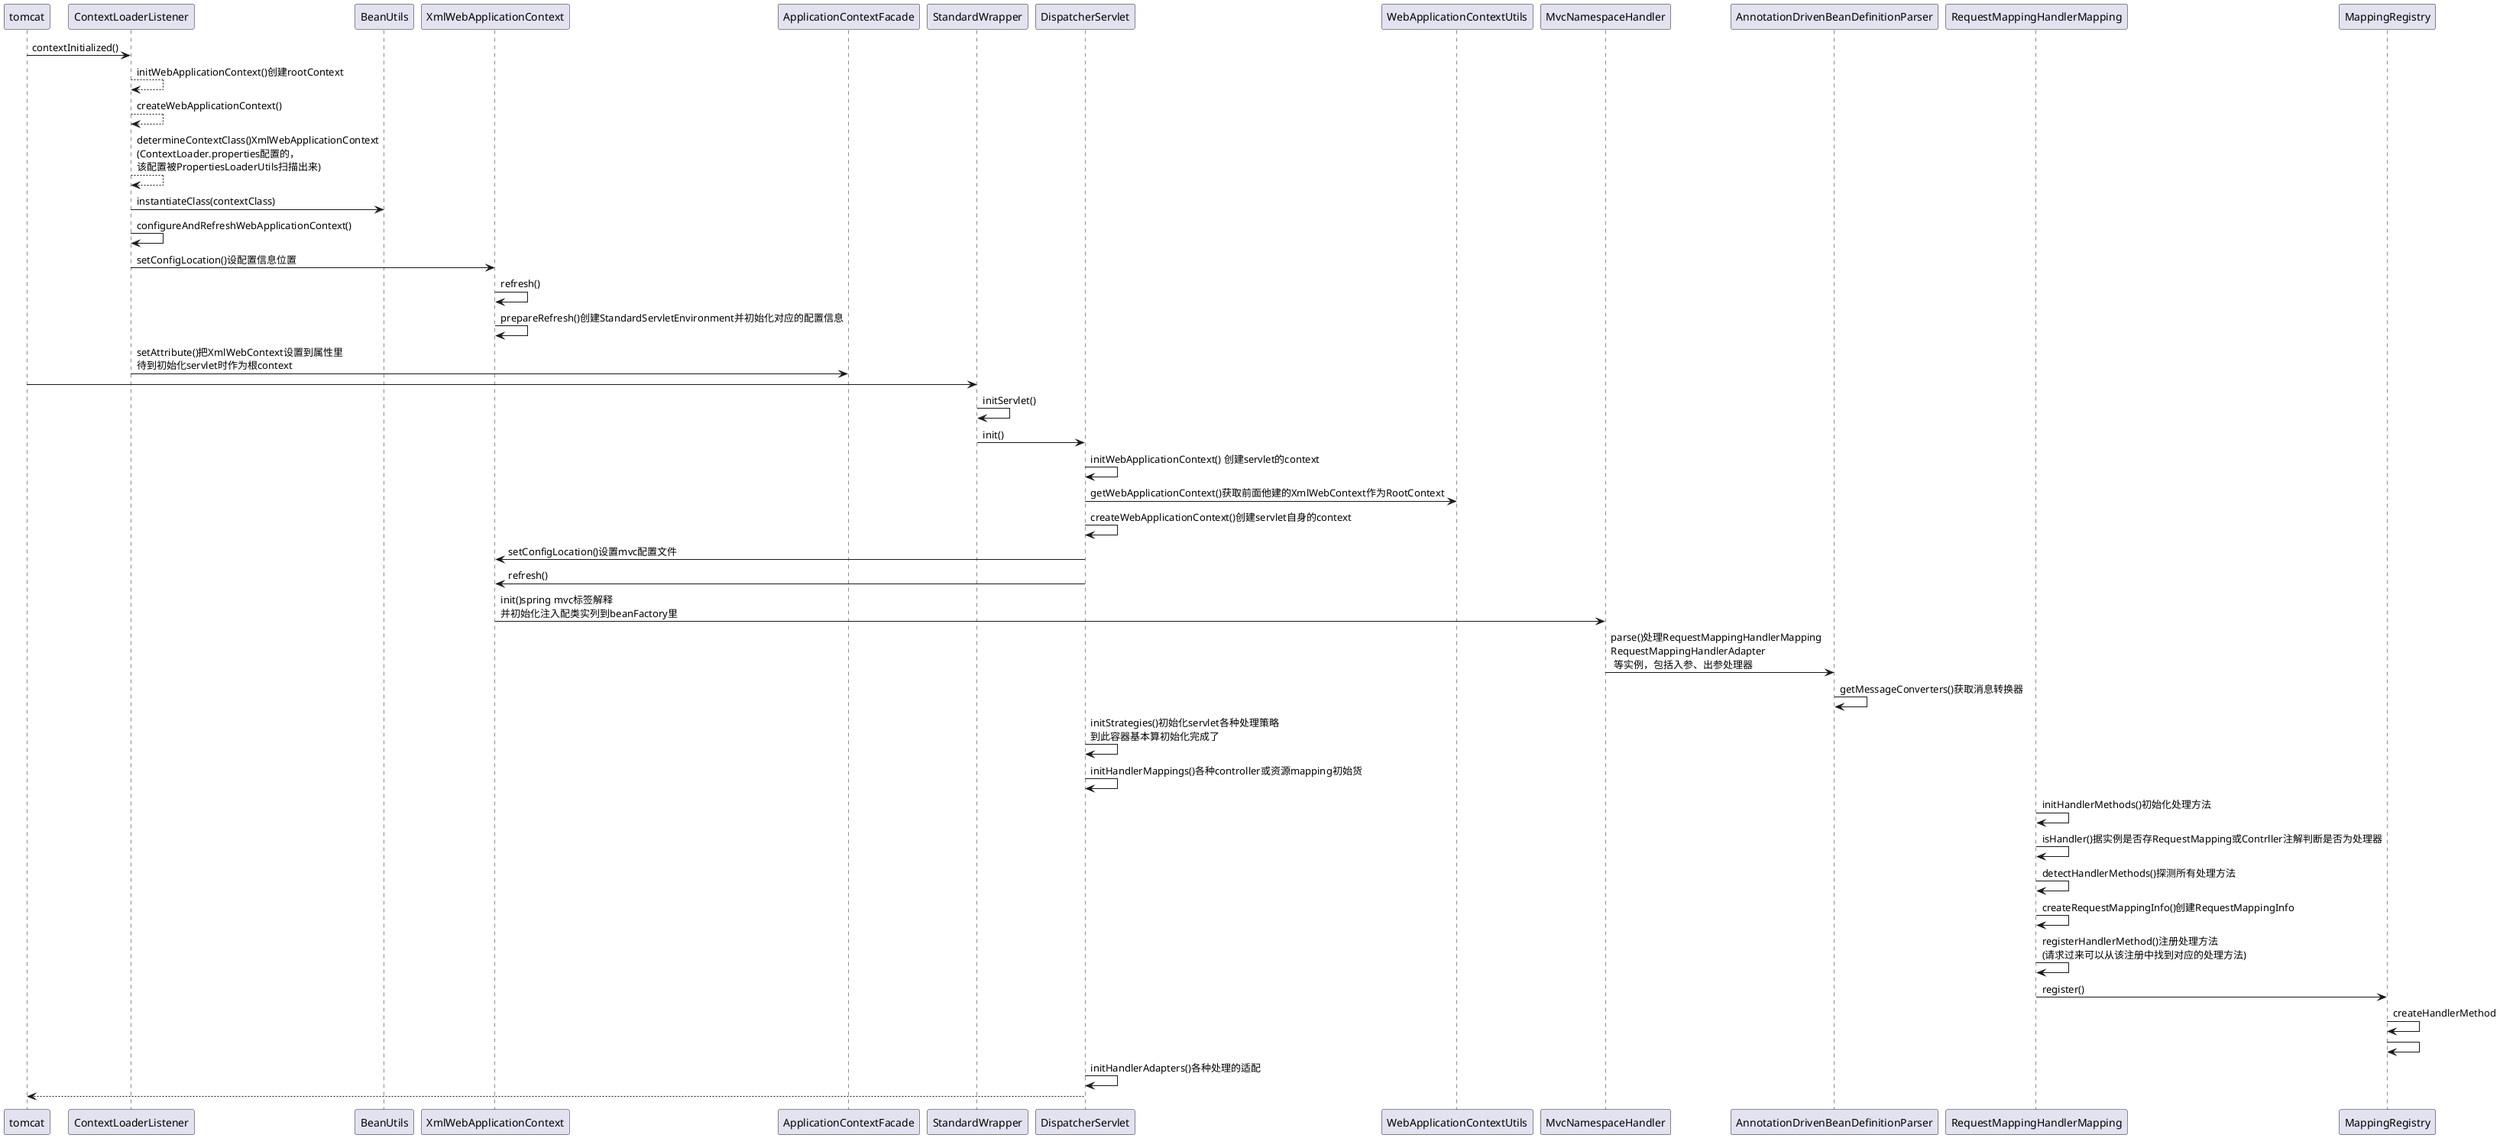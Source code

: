 @startuml
tomcat -> ContextLoaderListener: contextInitialized()
ContextLoaderListener --> ContextLoaderListener: initWebApplicationContext()创建rootContext
ContextLoaderListener --> ContextLoaderListener:createWebApplicationContext()
ContextLoaderListener -->ContextLoaderListener:determineContextClass()XmlWebApplicationContext\n(ContextLoader.properties配置的，\n该配置被PropertiesLoaderUtils扫描出来)
ContextLoaderListener->BeanUtils:instantiateClass(contextClass)
ContextLoaderListener->ContextLoaderListener:configureAndRefreshWebApplicationContext()
ContextLoaderListener->XmlWebApplicationContext:setConfigLocation()设配置信息位置
XmlWebApplicationContext->XmlWebApplicationContext:refresh()
XmlWebApplicationContext->XmlWebApplicationContext:prepareRefresh()创建StandardServletEnvironment并初始化对应的配置信息
ContextLoaderListener->ApplicationContextFacade:setAttribute()把XmlWebContext设置到属性里\n待到初始化servlet时作为根context
tomcat->StandardWrapper:
StandardWrapper->StandardWrapper:initServlet()
StandardWrapper->DispatcherServlet:init()
DispatcherServlet->DispatcherServlet:initWebApplicationContext() 创建servlet的context
DispatcherServlet->WebApplicationContextUtils:getWebApplicationContext()获取前面他建的XmlWebContext作为RootContext
DispatcherServlet->DispatcherServlet:createWebApplicationContext()创建servlet自身的context
DispatcherServlet->XmlWebApplicationContext:setConfigLocation()设置mvc配置文件
DispatcherServlet->XmlWebApplicationContext:refresh()
XmlWebApplicationContext->MvcNamespaceHandler:init()spring mvc标签解释\n并初始化注入配类实列到beanFactory里
MvcNamespaceHandler->AnnotationDrivenBeanDefinitionParser:parse()处理RequestMappingHandlerMapping\nRequestMappingHandlerAdapter\n 等实例，包括入参、出参处理器
AnnotationDrivenBeanDefinitionParser->AnnotationDrivenBeanDefinitionParser:getMessageConverters()获取消息转换器
DispatcherServlet->DispatcherServlet:initStrategies()初始化servlet各种处理策略\n到此容器基本算初始化完成了
DispatcherServlet->DispatcherServlet:initHandlerMappings()各种controller或资源mapping初始货
RequestMappingHandlerMapping->RequestMappingHandlerMapping:initHandlerMethods()初始化处理方法
RequestMappingHandlerMapping->RequestMappingHandlerMapping:isHandler()据实例是否存RequestMapping或Contrller注解判断是否为处理器
RequestMappingHandlerMapping->RequestMappingHandlerMapping:detectHandlerMethods()探测所有处理方法
RequestMappingHandlerMapping->RequestMappingHandlerMapping:createRequestMappingInfo()创建RequestMappingInfo
RequestMappingHandlerMapping->RequestMappingHandlerMapping:registerHandlerMethod()注册处理方法\n(请求过来可以从该注册中找到对应的处理方法)
RequestMappingHandlerMapping->MappingRegistry:register()
MappingRegistry->MappingRegistry:createHandlerMethod
MappingRegistry->MappingRegistry:
DispatcherServlet->DispatcherServlet:initHandlerAdapters()各种处理的适配
tomcat <-- DispatcherServlet:
@enduml